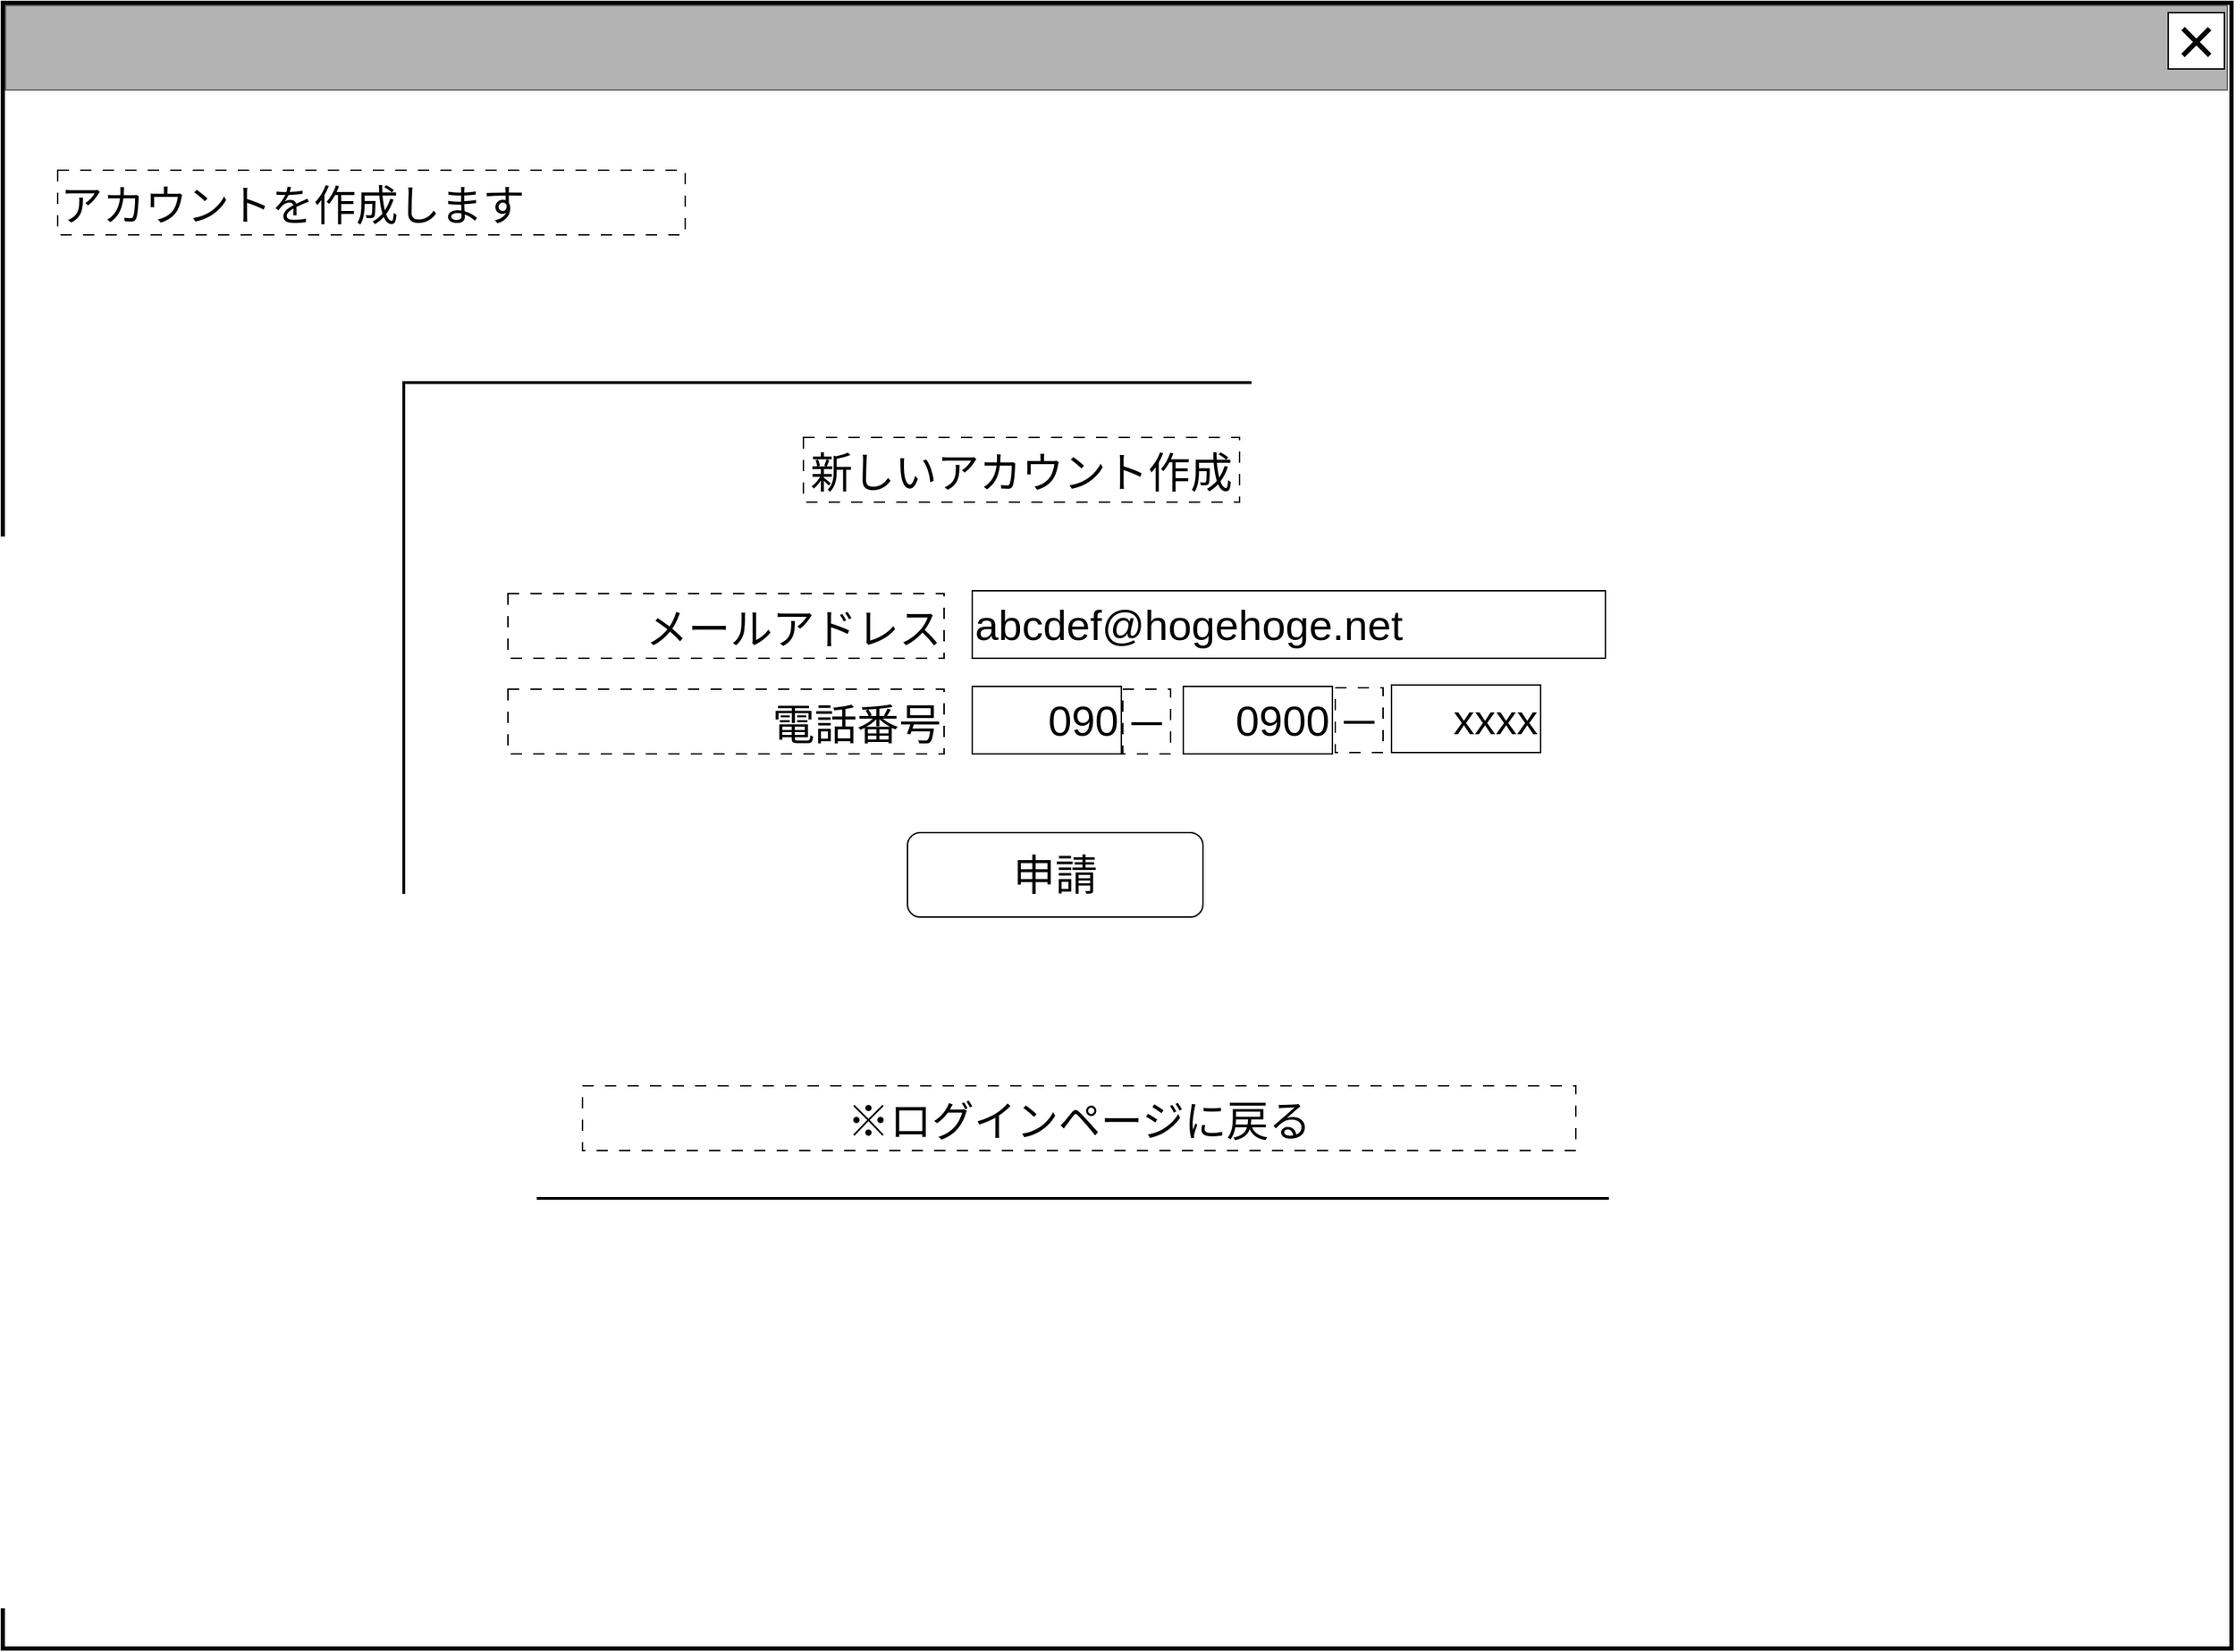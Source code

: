 <mxfile version="24.7.5">
  <diagram name="ページ1" id="LE8fIzdrHe0wcv1LTvfw">
    <mxGraphModel dx="1050" dy="621" grid="1" gridSize="10" guides="1" tooltips="1" connect="1" arrows="1" fold="1" page="1" pageScale="1" pageWidth="1600" pageHeight="1200" math="0" shadow="0">
      <root>
        <mxCell id="0" />
        <mxCell id="cFaB45KztUIKXS-_cTrr-4" value="背景" style="locked=1;" parent="0" visible="0" />
        <mxCell id="cFaB45KztUIKXS-_cTrr-5" value="" style="rounded=0;whiteSpace=wrap;html=1;strokeWidth=3;" parent="cFaB45KztUIKXS-_cTrr-4" vertex="1">
          <mxGeometry x="1" y="1" width="1595" height="1180" as="geometry" />
        </mxCell>
        <mxCell id="cFaB45KztUIKXS-_cTrr-6" value="" style="rounded=0;whiteSpace=wrap;html=1;fillColor=#B3B3B3;fontColor=#333333;strokeColor=#666666;" parent="cFaB45KztUIKXS-_cTrr-4" vertex="1">
          <mxGeometry width="1595" height="60" as="geometry" />
        </mxCell>
        <mxCell id="cFaB45KztUIKXS-_cTrr-7" value="&lt;font style=&quot;font-size: 48px;&quot;&gt;×&lt;/font&gt;" style="rounded=0;whiteSpace=wrap;html=1;" parent="cFaB45KztUIKXS-_cTrr-4" vertex="1">
          <mxGeometry x="1550" y="10" width="40" height="40" as="geometry" />
        </mxCell>
        <mxCell id="cFaB45KztUIKXS-_cTrr-8" value="" style="rounded=0;whiteSpace=wrap;html=1;" parent="cFaB45KztUIKXS-_cTrr-4" vertex="1">
          <mxGeometry x="830" y="670" width="120" height="60" as="geometry" />
        </mxCell>
        <mxCell id="cFaB45KztUIKXS-_cTrr-9" value="ウインドウ" style="" parent="0" />
        <mxCell id="cFaB45KztUIKXS-_cTrr-10" value="" style="rounded=0;whiteSpace=wrap;html=1;strokeWidth=3;" parent="cFaB45KztUIKXS-_cTrr-9" vertex="1">
          <mxGeometry x="15" y="10" width="1584" height="1170" as="geometry" />
        </mxCell>
        <mxCell id="cFaB45KztUIKXS-_cTrr-11" value="" style="rounded=0;whiteSpace=wrap;html=1;fillColor=#B3B3B3;fontColor=#333333;strokeColor=#666666;" parent="cFaB45KztUIKXS-_cTrr-9" vertex="1">
          <mxGeometry x="17" y="12" width="1579" height="60" as="geometry" />
        </mxCell>
        <mxCell id="cFaB45KztUIKXS-_cTrr-12" value="&lt;font style=&quot;font-size: 48px;&quot;&gt;×&lt;/font&gt;" style="rounded=0;whiteSpace=wrap;html=1;" parent="cFaB45KztUIKXS-_cTrr-9" vertex="1">
          <mxGeometry x="1554" y="17" width="40" height="40" as="geometry" />
        </mxCell>
        <mxCell id="cFaB45KztUIKXS-_cTrr-14" value="名称未設定レイヤ" style="" parent="0" />
        <mxCell id="L6Dk48c8kViy_fzFO3mH-0" value="" style="rounded=0;whiteSpace=wrap;html=1;fillColor=none;strokeWidth=2;" parent="cFaB45KztUIKXS-_cTrr-14" vertex="1">
          <mxGeometry x="300" y="280" width="960" height="580" as="geometry" />
        </mxCell>
        <mxCell id="HvR4dSRWBfD3urc1JDpB-15" value="&lt;span style=&quot;font-size: 30px;&quot;&gt;申請&lt;/span&gt;" style="rounded=1;whiteSpace=wrap;html=1;" parent="cFaB45KztUIKXS-_cTrr-14" vertex="1">
          <mxGeometry x="658" y="600" width="210" height="60" as="geometry" />
        </mxCell>
        <mxCell id="8Hxk6lD6Y1Y_H0gw2qUc-4" value="&lt;span style=&quot;font-size: 30px;&quot;&gt;メールアドレス&lt;/span&gt;" style="rounded=0;whiteSpace=wrap;html=1;align=right;dashed=1;dashPattern=8 8;verticalAlign=bottom;" parent="cFaB45KztUIKXS-_cTrr-14" vertex="1">
          <mxGeometry x="374" y="430" width="310" height="46" as="geometry" />
        </mxCell>
        <mxCell id="8Hxk6lD6Y1Y_H0gw2qUc-5" value="&lt;font style=&quot;font-size: 30px;&quot;&gt;abcdef@hogehoge.net&lt;/font&gt;" style="rounded=0;whiteSpace=wrap;html=1;align=left;" parent="cFaB45KztUIKXS-_cTrr-14" vertex="1">
          <mxGeometry x="704" y="428" width="450" height="48" as="geometry" />
        </mxCell>
        <mxCell id="8Hxk6lD6Y1Y_H0gw2qUc-6" value="&lt;span style=&quot;font-size: 30px;&quot;&gt;電話番号&lt;/span&gt;" style="rounded=0;whiteSpace=wrap;html=1;align=right;dashed=1;dashPattern=8 8;verticalAlign=bottom;" parent="cFaB45KztUIKXS-_cTrr-14" vertex="1">
          <mxGeometry x="374" y="498" width="310" height="46" as="geometry" />
        </mxCell>
        <mxCell id="8Hxk6lD6Y1Y_H0gw2qUc-7" value="&lt;span style=&quot;font-size: 30px;&quot;&gt;090&lt;/span&gt;" style="rounded=0;whiteSpace=wrap;html=1;align=right;" parent="cFaB45KztUIKXS-_cTrr-14" vertex="1">
          <mxGeometry x="704" y="496" width="106" height="48" as="geometry" />
        </mxCell>
        <mxCell id="L6Dk48c8kViy_fzFO3mH-1" value="&lt;span style=&quot;font-size: 30px;&quot;&gt;新しいアカウント作成&lt;/span&gt;" style="rounded=0;whiteSpace=wrap;html=1;align=center;dashed=1;dashPattern=8 8;verticalAlign=bottom;" parent="cFaB45KztUIKXS-_cTrr-14" vertex="1">
          <mxGeometry x="584" y="319" width="310" height="46" as="geometry" />
        </mxCell>
        <mxCell id="L6Dk48c8kViy_fzFO3mH-3" value="&lt;span style=&quot;font-size: 30px;&quot;&gt;※ログインページに戻る&lt;/span&gt;" style="rounded=0;whiteSpace=wrap;html=1;align=center;dashed=1;dashPattern=8 8;verticalAlign=bottom;" parent="cFaB45KztUIKXS-_cTrr-14" vertex="1">
          <mxGeometry x="427" y="780" width="706" height="46" as="geometry" />
        </mxCell>
        <mxCell id="P2IDL3IsDdCTWvpG0wdX-0" value="&lt;span style=&quot;font-size: 30px;&quot;&gt;アカウントを作成します&lt;/span&gt;" style="rounded=0;whiteSpace=wrap;html=1;align=left;dashed=1;dashPattern=8 8;verticalAlign=bottom;" parent="cFaB45KztUIKXS-_cTrr-14" vertex="1">
          <mxGeometry x="54" y="129" width="446" height="46" as="geometry" />
        </mxCell>
        <mxCell id="P2IDL3IsDdCTWvpG0wdX-1" value="&lt;font style=&quot;font-size: 30px;&quot;&gt;0900&lt;/font&gt;" style="rounded=0;whiteSpace=wrap;html=1;align=right;" parent="cFaB45KztUIKXS-_cTrr-14" vertex="1">
          <mxGeometry x="854" y="496" width="106" height="48" as="geometry" />
        </mxCell>
        <mxCell id="P2IDL3IsDdCTWvpG0wdX-2" value="&lt;font style=&quot;font-size: 30px;&quot;&gt;xxxx&lt;/font&gt;" style="rounded=0;whiteSpace=wrap;html=1;align=right;" parent="cFaB45KztUIKXS-_cTrr-14" vertex="1">
          <mxGeometry x="1002" y="495" width="106" height="48" as="geometry" />
        </mxCell>
        <mxCell id="P2IDL3IsDdCTWvpG0wdX-3" value="&lt;span style=&quot;font-size: 30px;&quot;&gt;－&lt;/span&gt;" style="rounded=0;whiteSpace=wrap;html=1;align=right;dashed=1;dashPattern=8 8;verticalAlign=bottom;" parent="cFaB45KztUIKXS-_cTrr-14" vertex="1">
          <mxGeometry x="811" y="498" width="34" height="46" as="geometry" />
        </mxCell>
        <mxCell id="P2IDL3IsDdCTWvpG0wdX-4" value="&lt;span style=&quot;font-size: 30px;&quot;&gt;－&lt;/span&gt;" style="rounded=0;whiteSpace=wrap;html=1;align=right;dashed=1;dashPattern=8 8;verticalAlign=bottom;" parent="cFaB45KztUIKXS-_cTrr-14" vertex="1">
          <mxGeometry x="962" y="497" width="34" height="46" as="geometry" />
        </mxCell>
      </root>
    </mxGraphModel>
  </diagram>
</mxfile>
